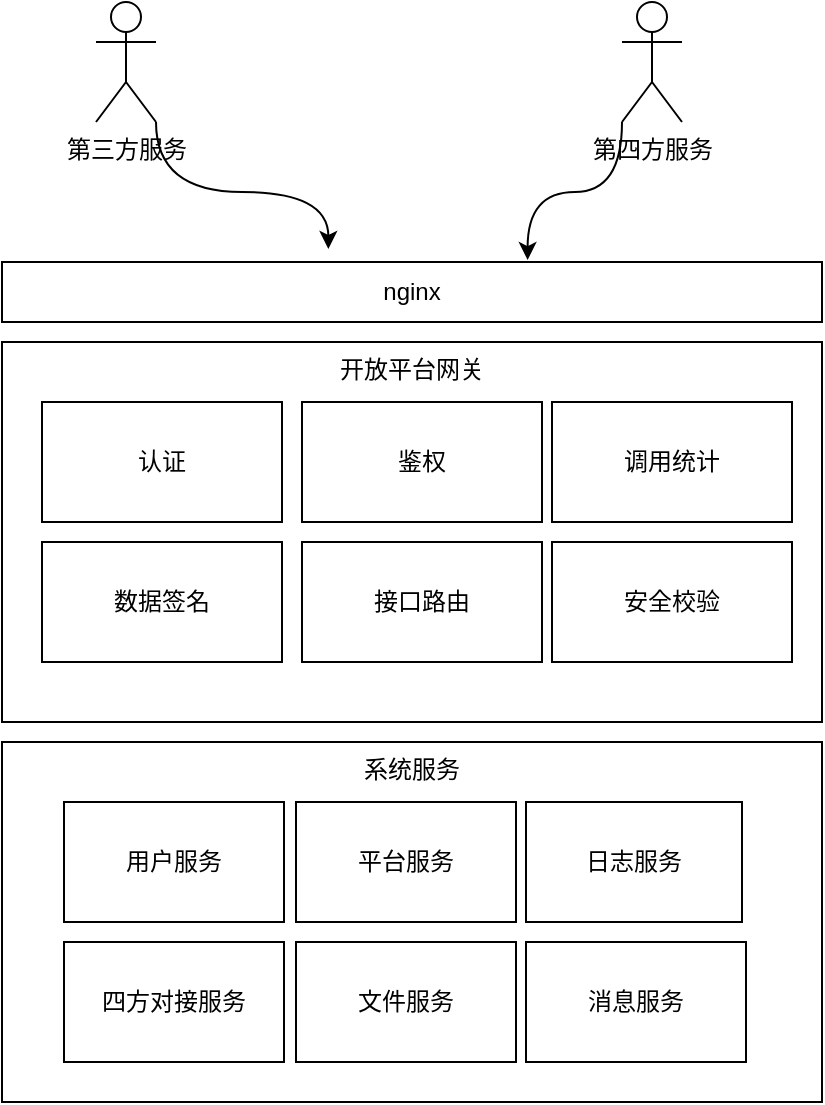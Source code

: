 <mxfile version="20.4.0" type="github">
  <diagram id="0BJH3Yo5AmViALr98R4t" name="第 1 页">
    <mxGraphModel dx="782" dy="1629" grid="1" gridSize="10" guides="1" tooltips="1" connect="1" arrows="1" fold="1" page="1" pageScale="1" pageWidth="827" pageHeight="1169" math="0" shadow="0">
      <root>
        <mxCell id="0" />
        <mxCell id="1" parent="0" />
        <mxCell id="voQjO-bmPNsyEYMr9uoG-1" value="nginx" style="rounded=0;whiteSpace=wrap;html=1;" parent="1" vertex="1">
          <mxGeometry x="110" y="10" width="410" height="30" as="geometry" />
        </mxCell>
        <mxCell id="voQjO-bmPNsyEYMr9uoG-11" style="edgeStyle=orthogonalEdgeStyle;rounded=0;orthogonalLoop=1;jettySize=auto;html=1;exitX=1;exitY=1;exitDx=0;exitDy=0;exitPerimeter=0;entryX=0.398;entryY=-0.217;entryDx=0;entryDy=0;entryPerimeter=0;curved=1;" parent="1" source="voQjO-bmPNsyEYMr9uoG-4" target="voQjO-bmPNsyEYMr9uoG-1" edge="1">
          <mxGeometry relative="1" as="geometry" />
        </mxCell>
        <mxCell id="voQjO-bmPNsyEYMr9uoG-4" value="第三方服务" style="shape=umlActor;verticalLabelPosition=bottom;verticalAlign=top;html=1;" parent="1" vertex="1">
          <mxGeometry x="157" y="-120" width="30" height="60" as="geometry" />
        </mxCell>
        <mxCell id="voQjO-bmPNsyEYMr9uoG-19" value="开放平台网关" style="rounded=0;whiteSpace=wrap;html=1;verticalAlign=top;" parent="1" vertex="1">
          <mxGeometry x="110" y="50" width="410" height="190" as="geometry" />
        </mxCell>
        <mxCell id="voQjO-bmPNsyEYMr9uoG-22" value="认证" style="rounded=0;whiteSpace=wrap;html=1;" parent="1" vertex="1">
          <mxGeometry x="130" y="80" width="120" height="60" as="geometry" />
        </mxCell>
        <mxCell id="voQjO-bmPNsyEYMr9uoG-23" value="鉴权" style="rounded=0;whiteSpace=wrap;html=1;" parent="1" vertex="1">
          <mxGeometry x="260" y="80" width="120" height="60" as="geometry" />
        </mxCell>
        <mxCell id="voQjO-bmPNsyEYMr9uoG-24" value="数据签名" style="rounded=0;whiteSpace=wrap;html=1;" parent="1" vertex="1">
          <mxGeometry x="130" y="150" width="120" height="60" as="geometry" />
        </mxCell>
        <mxCell id="voQjO-bmPNsyEYMr9uoG-29" value="接口路由" style="rounded=0;whiteSpace=wrap;html=1;" parent="1" vertex="1">
          <mxGeometry x="260" y="150" width="120" height="60" as="geometry" />
        </mxCell>
        <mxCell id="voQjO-bmPNsyEYMr9uoG-30" value="系统服务" style="rounded=0;whiteSpace=wrap;html=1;verticalAlign=top;" parent="1" vertex="1">
          <mxGeometry x="110" y="250" width="410" height="180" as="geometry" />
        </mxCell>
        <mxCell id="voQjO-bmPNsyEYMr9uoG-31" value="用户服务" style="rounded=0;whiteSpace=wrap;html=1;" parent="1" vertex="1">
          <mxGeometry x="141" y="280" width="110" height="60" as="geometry" />
        </mxCell>
        <mxCell id="voQjO-bmPNsyEYMr9uoG-32" value="平台服务" style="rounded=0;whiteSpace=wrap;html=1;" parent="1" vertex="1">
          <mxGeometry x="257" y="280" width="110" height="60" as="geometry" />
        </mxCell>
        <mxCell id="voQjO-bmPNsyEYMr9uoG-33" value="日志服务" style="rounded=0;whiteSpace=wrap;html=1;" parent="1" vertex="1">
          <mxGeometry x="372" y="280" width="108" height="60" as="geometry" />
        </mxCell>
        <mxCell id="voQjO-bmPNsyEYMr9uoG-35" value="消息服务" style="rounded=0;whiteSpace=wrap;html=1;" parent="1" vertex="1">
          <mxGeometry x="372" y="350" width="110" height="60" as="geometry" />
        </mxCell>
        <mxCell id="voQjO-bmPNsyEYMr9uoG-42" value="调用统计" style="rounded=0;whiteSpace=wrap;html=1;" parent="1" vertex="1">
          <mxGeometry x="385" y="80" width="120" height="60" as="geometry" />
        </mxCell>
        <mxCell id="voQjO-bmPNsyEYMr9uoG-43" value="文件服务" style="rounded=0;whiteSpace=wrap;html=1;" parent="1" vertex="1">
          <mxGeometry x="257" y="350" width="110" height="60" as="geometry" />
        </mxCell>
        <mxCell id="TRtnPMHqwTVM1jrqpF8s-23" value="四方对接服务" style="rounded=0;whiteSpace=wrap;html=1;" vertex="1" parent="1">
          <mxGeometry x="141" y="350" width="110" height="60" as="geometry" />
        </mxCell>
        <mxCell id="TRtnPMHqwTVM1jrqpF8s-26" style="edgeStyle=orthogonalEdgeStyle;curved=1;rounded=0;orthogonalLoop=1;jettySize=auto;html=1;exitX=0;exitY=1;exitDx=0;exitDy=0;exitPerimeter=0;entryX=0.641;entryY=-0.033;entryDx=0;entryDy=0;entryPerimeter=0;" edge="1" parent="1" source="TRtnPMHqwTVM1jrqpF8s-25" target="voQjO-bmPNsyEYMr9uoG-1">
          <mxGeometry relative="1" as="geometry" />
        </mxCell>
        <mxCell id="TRtnPMHqwTVM1jrqpF8s-25" value="第四方服务" style="shape=umlActor;verticalLabelPosition=bottom;verticalAlign=top;html=1;" vertex="1" parent="1">
          <mxGeometry x="420" y="-120" width="30" height="60" as="geometry" />
        </mxCell>
        <mxCell id="TRtnPMHqwTVM1jrqpF8s-27" value="安全校验" style="rounded=0;whiteSpace=wrap;html=1;" vertex="1" parent="1">
          <mxGeometry x="385" y="150" width="120" height="60" as="geometry" />
        </mxCell>
      </root>
    </mxGraphModel>
  </diagram>
</mxfile>
